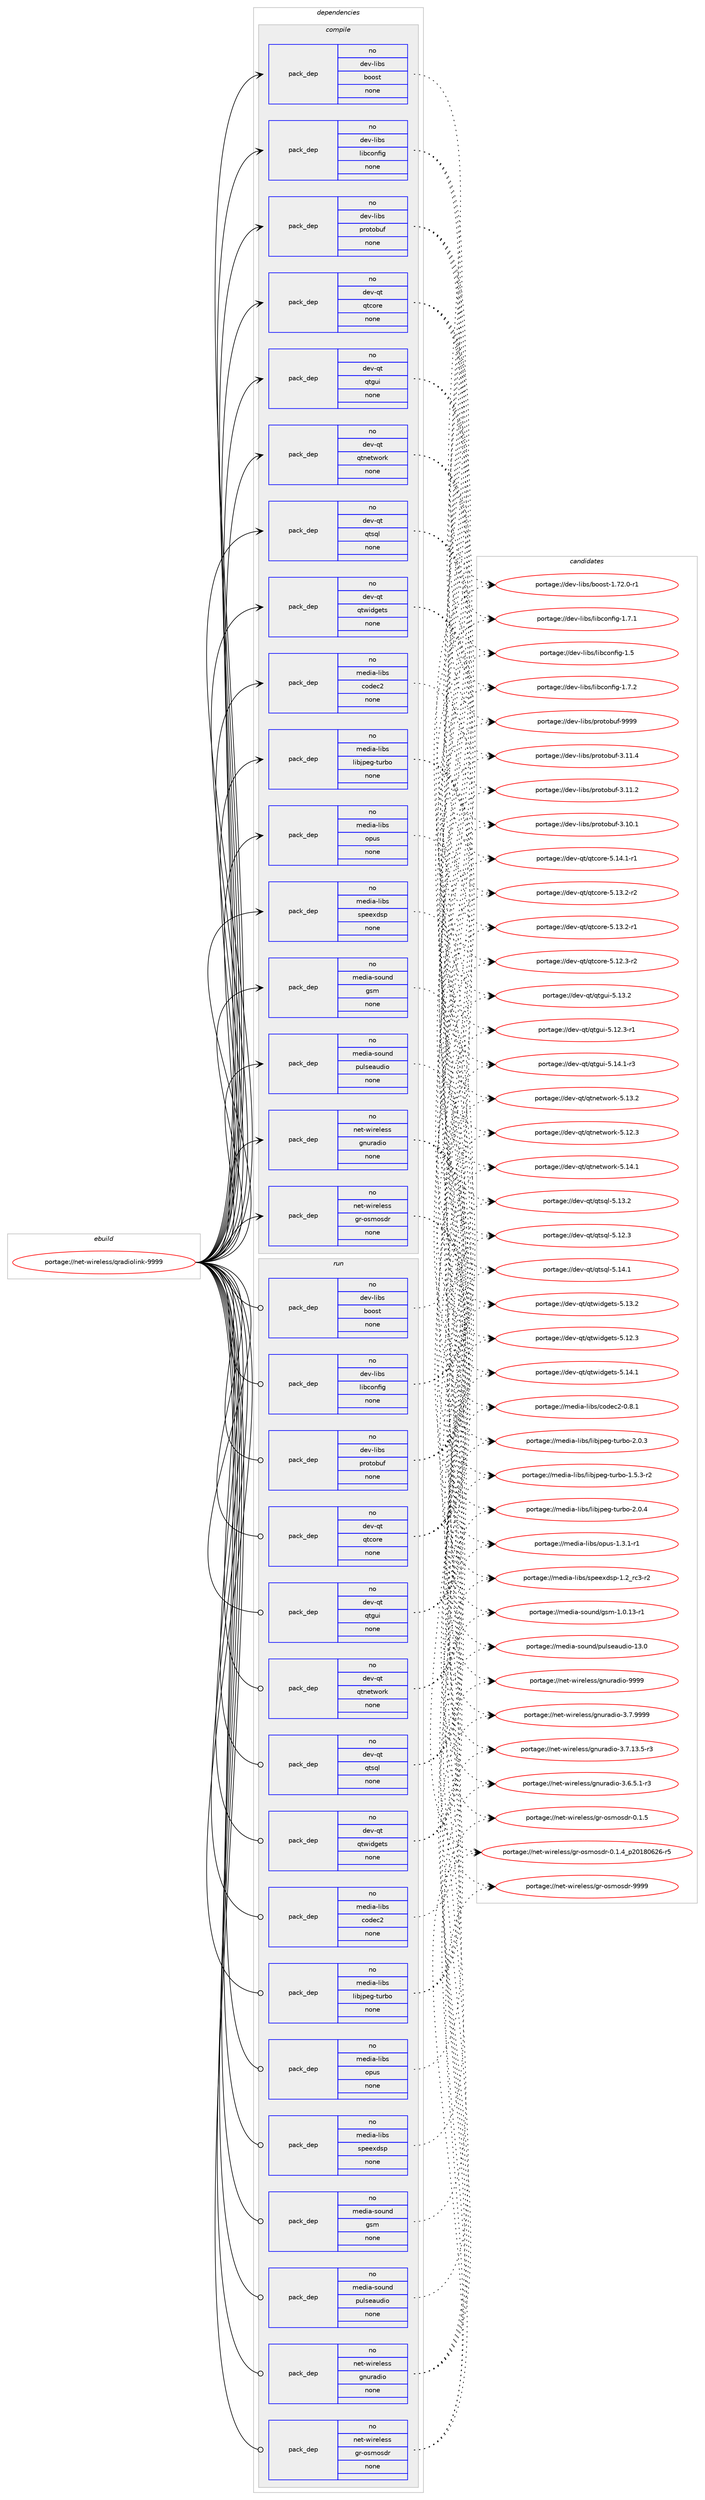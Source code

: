 digraph prolog {

# *************
# Graph options
# *************

newrank=true;
concentrate=true;
compound=true;
graph [rankdir=LR,fontname=Helvetica,fontsize=10,ranksep=1.5];#, ranksep=2.5, nodesep=0.2];
edge  [arrowhead=vee];
node  [fontname=Helvetica,fontsize=10];

# **********
# The ebuild
# **********

subgraph cluster_leftcol {
color=gray;
rank=same;
label=<<i>ebuild</i>>;
id [label="portage://net-wireless/qradiolink-9999", color=red, width=4, href="../net-wireless/qradiolink-9999.svg"];
}

# ****************
# The dependencies
# ****************

subgraph cluster_midcol {
color=gray;
label=<<i>dependencies</i>>;
subgraph cluster_compile {
fillcolor="#eeeeee";
style=filled;
label=<<i>compile</i>>;
subgraph pack37052 {
dependency46318 [label=<<TABLE BORDER="0" CELLBORDER="1" CELLSPACING="0" CELLPADDING="4" WIDTH="220"><TR><TD ROWSPAN="6" CELLPADDING="30">pack_dep</TD></TR><TR><TD WIDTH="110">no</TD></TR><TR><TD>dev-libs</TD></TR><TR><TD>boost</TD></TR><TR><TD>none</TD></TR><TR><TD></TD></TR></TABLE>>, shape=none, color=blue];
}
id:e -> dependency46318:w [weight=20,style="solid",arrowhead="vee"];
subgraph pack37053 {
dependency46319 [label=<<TABLE BORDER="0" CELLBORDER="1" CELLSPACING="0" CELLPADDING="4" WIDTH="220"><TR><TD ROWSPAN="6" CELLPADDING="30">pack_dep</TD></TR><TR><TD WIDTH="110">no</TD></TR><TR><TD>dev-libs</TD></TR><TR><TD>libconfig</TD></TR><TR><TD>none</TD></TR><TR><TD></TD></TR></TABLE>>, shape=none, color=blue];
}
id:e -> dependency46319:w [weight=20,style="solid",arrowhead="vee"];
subgraph pack37054 {
dependency46320 [label=<<TABLE BORDER="0" CELLBORDER="1" CELLSPACING="0" CELLPADDING="4" WIDTH="220"><TR><TD ROWSPAN="6" CELLPADDING="30">pack_dep</TD></TR><TR><TD WIDTH="110">no</TD></TR><TR><TD>dev-libs</TD></TR><TR><TD>protobuf</TD></TR><TR><TD>none</TD></TR><TR><TD></TD></TR></TABLE>>, shape=none, color=blue];
}
id:e -> dependency46320:w [weight=20,style="solid",arrowhead="vee"];
subgraph pack37055 {
dependency46321 [label=<<TABLE BORDER="0" CELLBORDER="1" CELLSPACING="0" CELLPADDING="4" WIDTH="220"><TR><TD ROWSPAN="6" CELLPADDING="30">pack_dep</TD></TR><TR><TD WIDTH="110">no</TD></TR><TR><TD>dev-qt</TD></TR><TR><TD>qtcore</TD></TR><TR><TD>none</TD></TR><TR><TD></TD></TR></TABLE>>, shape=none, color=blue];
}
id:e -> dependency46321:w [weight=20,style="solid",arrowhead="vee"];
subgraph pack37056 {
dependency46322 [label=<<TABLE BORDER="0" CELLBORDER="1" CELLSPACING="0" CELLPADDING="4" WIDTH="220"><TR><TD ROWSPAN="6" CELLPADDING="30">pack_dep</TD></TR><TR><TD WIDTH="110">no</TD></TR><TR><TD>dev-qt</TD></TR><TR><TD>qtgui</TD></TR><TR><TD>none</TD></TR><TR><TD></TD></TR></TABLE>>, shape=none, color=blue];
}
id:e -> dependency46322:w [weight=20,style="solid",arrowhead="vee"];
subgraph pack37057 {
dependency46323 [label=<<TABLE BORDER="0" CELLBORDER="1" CELLSPACING="0" CELLPADDING="4" WIDTH="220"><TR><TD ROWSPAN="6" CELLPADDING="30">pack_dep</TD></TR><TR><TD WIDTH="110">no</TD></TR><TR><TD>dev-qt</TD></TR><TR><TD>qtnetwork</TD></TR><TR><TD>none</TD></TR><TR><TD></TD></TR></TABLE>>, shape=none, color=blue];
}
id:e -> dependency46323:w [weight=20,style="solid",arrowhead="vee"];
subgraph pack37058 {
dependency46324 [label=<<TABLE BORDER="0" CELLBORDER="1" CELLSPACING="0" CELLPADDING="4" WIDTH="220"><TR><TD ROWSPAN="6" CELLPADDING="30">pack_dep</TD></TR><TR><TD WIDTH="110">no</TD></TR><TR><TD>dev-qt</TD></TR><TR><TD>qtsql</TD></TR><TR><TD>none</TD></TR><TR><TD></TD></TR></TABLE>>, shape=none, color=blue];
}
id:e -> dependency46324:w [weight=20,style="solid",arrowhead="vee"];
subgraph pack37059 {
dependency46325 [label=<<TABLE BORDER="0" CELLBORDER="1" CELLSPACING="0" CELLPADDING="4" WIDTH="220"><TR><TD ROWSPAN="6" CELLPADDING="30">pack_dep</TD></TR><TR><TD WIDTH="110">no</TD></TR><TR><TD>dev-qt</TD></TR><TR><TD>qtwidgets</TD></TR><TR><TD>none</TD></TR><TR><TD></TD></TR></TABLE>>, shape=none, color=blue];
}
id:e -> dependency46325:w [weight=20,style="solid",arrowhead="vee"];
subgraph pack37060 {
dependency46326 [label=<<TABLE BORDER="0" CELLBORDER="1" CELLSPACING="0" CELLPADDING="4" WIDTH="220"><TR><TD ROWSPAN="6" CELLPADDING="30">pack_dep</TD></TR><TR><TD WIDTH="110">no</TD></TR><TR><TD>media-libs</TD></TR><TR><TD>codec2</TD></TR><TR><TD>none</TD></TR><TR><TD></TD></TR></TABLE>>, shape=none, color=blue];
}
id:e -> dependency46326:w [weight=20,style="solid",arrowhead="vee"];
subgraph pack37061 {
dependency46327 [label=<<TABLE BORDER="0" CELLBORDER="1" CELLSPACING="0" CELLPADDING="4" WIDTH="220"><TR><TD ROWSPAN="6" CELLPADDING="30">pack_dep</TD></TR><TR><TD WIDTH="110">no</TD></TR><TR><TD>media-libs</TD></TR><TR><TD>libjpeg-turbo</TD></TR><TR><TD>none</TD></TR><TR><TD></TD></TR></TABLE>>, shape=none, color=blue];
}
id:e -> dependency46327:w [weight=20,style="solid",arrowhead="vee"];
subgraph pack37062 {
dependency46328 [label=<<TABLE BORDER="0" CELLBORDER="1" CELLSPACING="0" CELLPADDING="4" WIDTH="220"><TR><TD ROWSPAN="6" CELLPADDING="30">pack_dep</TD></TR><TR><TD WIDTH="110">no</TD></TR><TR><TD>media-libs</TD></TR><TR><TD>opus</TD></TR><TR><TD>none</TD></TR><TR><TD></TD></TR></TABLE>>, shape=none, color=blue];
}
id:e -> dependency46328:w [weight=20,style="solid",arrowhead="vee"];
subgraph pack37063 {
dependency46329 [label=<<TABLE BORDER="0" CELLBORDER="1" CELLSPACING="0" CELLPADDING="4" WIDTH="220"><TR><TD ROWSPAN="6" CELLPADDING="30">pack_dep</TD></TR><TR><TD WIDTH="110">no</TD></TR><TR><TD>media-libs</TD></TR><TR><TD>speexdsp</TD></TR><TR><TD>none</TD></TR><TR><TD></TD></TR></TABLE>>, shape=none, color=blue];
}
id:e -> dependency46329:w [weight=20,style="solid",arrowhead="vee"];
subgraph pack37064 {
dependency46330 [label=<<TABLE BORDER="0" CELLBORDER="1" CELLSPACING="0" CELLPADDING="4" WIDTH="220"><TR><TD ROWSPAN="6" CELLPADDING="30">pack_dep</TD></TR><TR><TD WIDTH="110">no</TD></TR><TR><TD>media-sound</TD></TR><TR><TD>gsm</TD></TR><TR><TD>none</TD></TR><TR><TD></TD></TR></TABLE>>, shape=none, color=blue];
}
id:e -> dependency46330:w [weight=20,style="solid",arrowhead="vee"];
subgraph pack37065 {
dependency46331 [label=<<TABLE BORDER="0" CELLBORDER="1" CELLSPACING="0" CELLPADDING="4" WIDTH="220"><TR><TD ROWSPAN="6" CELLPADDING="30">pack_dep</TD></TR><TR><TD WIDTH="110">no</TD></TR><TR><TD>media-sound</TD></TR><TR><TD>pulseaudio</TD></TR><TR><TD>none</TD></TR><TR><TD></TD></TR></TABLE>>, shape=none, color=blue];
}
id:e -> dependency46331:w [weight=20,style="solid",arrowhead="vee"];
subgraph pack37066 {
dependency46332 [label=<<TABLE BORDER="0" CELLBORDER="1" CELLSPACING="0" CELLPADDING="4" WIDTH="220"><TR><TD ROWSPAN="6" CELLPADDING="30">pack_dep</TD></TR><TR><TD WIDTH="110">no</TD></TR><TR><TD>net-wireless</TD></TR><TR><TD>gnuradio</TD></TR><TR><TD>none</TD></TR><TR><TD></TD></TR></TABLE>>, shape=none, color=blue];
}
id:e -> dependency46332:w [weight=20,style="solid",arrowhead="vee"];
subgraph pack37067 {
dependency46333 [label=<<TABLE BORDER="0" CELLBORDER="1" CELLSPACING="0" CELLPADDING="4" WIDTH="220"><TR><TD ROWSPAN="6" CELLPADDING="30">pack_dep</TD></TR><TR><TD WIDTH="110">no</TD></TR><TR><TD>net-wireless</TD></TR><TR><TD>gr-osmosdr</TD></TR><TR><TD>none</TD></TR><TR><TD></TD></TR></TABLE>>, shape=none, color=blue];
}
id:e -> dependency46333:w [weight=20,style="solid",arrowhead="vee"];
}
subgraph cluster_compileandrun {
fillcolor="#eeeeee";
style=filled;
label=<<i>compile and run</i>>;
}
subgraph cluster_run {
fillcolor="#eeeeee";
style=filled;
label=<<i>run</i>>;
subgraph pack37068 {
dependency46334 [label=<<TABLE BORDER="0" CELLBORDER="1" CELLSPACING="0" CELLPADDING="4" WIDTH="220"><TR><TD ROWSPAN="6" CELLPADDING="30">pack_dep</TD></TR><TR><TD WIDTH="110">no</TD></TR><TR><TD>dev-libs</TD></TR><TR><TD>boost</TD></TR><TR><TD>none</TD></TR><TR><TD></TD></TR></TABLE>>, shape=none, color=blue];
}
id:e -> dependency46334:w [weight=20,style="solid",arrowhead="odot"];
subgraph pack37069 {
dependency46335 [label=<<TABLE BORDER="0" CELLBORDER="1" CELLSPACING="0" CELLPADDING="4" WIDTH="220"><TR><TD ROWSPAN="6" CELLPADDING="30">pack_dep</TD></TR><TR><TD WIDTH="110">no</TD></TR><TR><TD>dev-libs</TD></TR><TR><TD>libconfig</TD></TR><TR><TD>none</TD></TR><TR><TD></TD></TR></TABLE>>, shape=none, color=blue];
}
id:e -> dependency46335:w [weight=20,style="solid",arrowhead="odot"];
subgraph pack37070 {
dependency46336 [label=<<TABLE BORDER="0" CELLBORDER="1" CELLSPACING="0" CELLPADDING="4" WIDTH="220"><TR><TD ROWSPAN="6" CELLPADDING="30">pack_dep</TD></TR><TR><TD WIDTH="110">no</TD></TR><TR><TD>dev-libs</TD></TR><TR><TD>protobuf</TD></TR><TR><TD>none</TD></TR><TR><TD></TD></TR></TABLE>>, shape=none, color=blue];
}
id:e -> dependency46336:w [weight=20,style="solid",arrowhead="odot"];
subgraph pack37071 {
dependency46337 [label=<<TABLE BORDER="0" CELLBORDER="1" CELLSPACING="0" CELLPADDING="4" WIDTH="220"><TR><TD ROWSPAN="6" CELLPADDING="30">pack_dep</TD></TR><TR><TD WIDTH="110">no</TD></TR><TR><TD>dev-qt</TD></TR><TR><TD>qtcore</TD></TR><TR><TD>none</TD></TR><TR><TD></TD></TR></TABLE>>, shape=none, color=blue];
}
id:e -> dependency46337:w [weight=20,style="solid",arrowhead="odot"];
subgraph pack37072 {
dependency46338 [label=<<TABLE BORDER="0" CELLBORDER="1" CELLSPACING="0" CELLPADDING="4" WIDTH="220"><TR><TD ROWSPAN="6" CELLPADDING="30">pack_dep</TD></TR><TR><TD WIDTH="110">no</TD></TR><TR><TD>dev-qt</TD></TR><TR><TD>qtgui</TD></TR><TR><TD>none</TD></TR><TR><TD></TD></TR></TABLE>>, shape=none, color=blue];
}
id:e -> dependency46338:w [weight=20,style="solid",arrowhead="odot"];
subgraph pack37073 {
dependency46339 [label=<<TABLE BORDER="0" CELLBORDER="1" CELLSPACING="0" CELLPADDING="4" WIDTH="220"><TR><TD ROWSPAN="6" CELLPADDING="30">pack_dep</TD></TR><TR><TD WIDTH="110">no</TD></TR><TR><TD>dev-qt</TD></TR><TR><TD>qtnetwork</TD></TR><TR><TD>none</TD></TR><TR><TD></TD></TR></TABLE>>, shape=none, color=blue];
}
id:e -> dependency46339:w [weight=20,style="solid",arrowhead="odot"];
subgraph pack37074 {
dependency46340 [label=<<TABLE BORDER="0" CELLBORDER="1" CELLSPACING="0" CELLPADDING="4" WIDTH="220"><TR><TD ROWSPAN="6" CELLPADDING="30">pack_dep</TD></TR><TR><TD WIDTH="110">no</TD></TR><TR><TD>dev-qt</TD></TR><TR><TD>qtsql</TD></TR><TR><TD>none</TD></TR><TR><TD></TD></TR></TABLE>>, shape=none, color=blue];
}
id:e -> dependency46340:w [weight=20,style="solid",arrowhead="odot"];
subgraph pack37075 {
dependency46341 [label=<<TABLE BORDER="0" CELLBORDER="1" CELLSPACING="0" CELLPADDING="4" WIDTH="220"><TR><TD ROWSPAN="6" CELLPADDING="30">pack_dep</TD></TR><TR><TD WIDTH="110">no</TD></TR><TR><TD>dev-qt</TD></TR><TR><TD>qtwidgets</TD></TR><TR><TD>none</TD></TR><TR><TD></TD></TR></TABLE>>, shape=none, color=blue];
}
id:e -> dependency46341:w [weight=20,style="solid",arrowhead="odot"];
subgraph pack37076 {
dependency46342 [label=<<TABLE BORDER="0" CELLBORDER="1" CELLSPACING="0" CELLPADDING="4" WIDTH="220"><TR><TD ROWSPAN="6" CELLPADDING="30">pack_dep</TD></TR><TR><TD WIDTH="110">no</TD></TR><TR><TD>media-libs</TD></TR><TR><TD>codec2</TD></TR><TR><TD>none</TD></TR><TR><TD></TD></TR></TABLE>>, shape=none, color=blue];
}
id:e -> dependency46342:w [weight=20,style="solid",arrowhead="odot"];
subgraph pack37077 {
dependency46343 [label=<<TABLE BORDER="0" CELLBORDER="1" CELLSPACING="0" CELLPADDING="4" WIDTH="220"><TR><TD ROWSPAN="6" CELLPADDING="30">pack_dep</TD></TR><TR><TD WIDTH="110">no</TD></TR><TR><TD>media-libs</TD></TR><TR><TD>libjpeg-turbo</TD></TR><TR><TD>none</TD></TR><TR><TD></TD></TR></TABLE>>, shape=none, color=blue];
}
id:e -> dependency46343:w [weight=20,style="solid",arrowhead="odot"];
subgraph pack37078 {
dependency46344 [label=<<TABLE BORDER="0" CELLBORDER="1" CELLSPACING="0" CELLPADDING="4" WIDTH="220"><TR><TD ROWSPAN="6" CELLPADDING="30">pack_dep</TD></TR><TR><TD WIDTH="110">no</TD></TR><TR><TD>media-libs</TD></TR><TR><TD>opus</TD></TR><TR><TD>none</TD></TR><TR><TD></TD></TR></TABLE>>, shape=none, color=blue];
}
id:e -> dependency46344:w [weight=20,style="solid",arrowhead="odot"];
subgraph pack37079 {
dependency46345 [label=<<TABLE BORDER="0" CELLBORDER="1" CELLSPACING="0" CELLPADDING="4" WIDTH="220"><TR><TD ROWSPAN="6" CELLPADDING="30">pack_dep</TD></TR><TR><TD WIDTH="110">no</TD></TR><TR><TD>media-libs</TD></TR><TR><TD>speexdsp</TD></TR><TR><TD>none</TD></TR><TR><TD></TD></TR></TABLE>>, shape=none, color=blue];
}
id:e -> dependency46345:w [weight=20,style="solid",arrowhead="odot"];
subgraph pack37080 {
dependency46346 [label=<<TABLE BORDER="0" CELLBORDER="1" CELLSPACING="0" CELLPADDING="4" WIDTH="220"><TR><TD ROWSPAN="6" CELLPADDING="30">pack_dep</TD></TR><TR><TD WIDTH="110">no</TD></TR><TR><TD>media-sound</TD></TR><TR><TD>gsm</TD></TR><TR><TD>none</TD></TR><TR><TD></TD></TR></TABLE>>, shape=none, color=blue];
}
id:e -> dependency46346:w [weight=20,style="solid",arrowhead="odot"];
subgraph pack37081 {
dependency46347 [label=<<TABLE BORDER="0" CELLBORDER="1" CELLSPACING="0" CELLPADDING="4" WIDTH="220"><TR><TD ROWSPAN="6" CELLPADDING="30">pack_dep</TD></TR><TR><TD WIDTH="110">no</TD></TR><TR><TD>media-sound</TD></TR><TR><TD>pulseaudio</TD></TR><TR><TD>none</TD></TR><TR><TD></TD></TR></TABLE>>, shape=none, color=blue];
}
id:e -> dependency46347:w [weight=20,style="solid",arrowhead="odot"];
subgraph pack37082 {
dependency46348 [label=<<TABLE BORDER="0" CELLBORDER="1" CELLSPACING="0" CELLPADDING="4" WIDTH="220"><TR><TD ROWSPAN="6" CELLPADDING="30">pack_dep</TD></TR><TR><TD WIDTH="110">no</TD></TR><TR><TD>net-wireless</TD></TR><TR><TD>gnuradio</TD></TR><TR><TD>none</TD></TR><TR><TD></TD></TR></TABLE>>, shape=none, color=blue];
}
id:e -> dependency46348:w [weight=20,style="solid",arrowhead="odot"];
subgraph pack37083 {
dependency46349 [label=<<TABLE BORDER="0" CELLBORDER="1" CELLSPACING="0" CELLPADDING="4" WIDTH="220"><TR><TD ROWSPAN="6" CELLPADDING="30">pack_dep</TD></TR><TR><TD WIDTH="110">no</TD></TR><TR><TD>net-wireless</TD></TR><TR><TD>gr-osmosdr</TD></TR><TR><TD>none</TD></TR><TR><TD></TD></TR></TABLE>>, shape=none, color=blue];
}
id:e -> dependency46349:w [weight=20,style="solid",arrowhead="odot"];
}
}

# **************
# The candidates
# **************

subgraph cluster_choices {
rank=same;
color=gray;
label=<<i>candidates</i>>;

subgraph choice37052 {
color=black;
nodesep=1;
choice10010111845108105981154798111111115116454946555046484511449 [label="portage://dev-libs/boost-1.72.0-r1", color=red, width=4,href="../dev-libs/boost-1.72.0-r1.svg"];
dependency46318:e -> choice10010111845108105981154798111111115116454946555046484511449:w [style=dotted,weight="100"];
}
subgraph choice37053 {
color=black;
nodesep=1;
choice1001011184510810598115471081059899111110102105103454946554650 [label="portage://dev-libs/libconfig-1.7.2", color=red, width=4,href="../dev-libs/libconfig-1.7.2.svg"];
choice1001011184510810598115471081059899111110102105103454946554649 [label="portage://dev-libs/libconfig-1.7.1", color=red, width=4,href="../dev-libs/libconfig-1.7.1.svg"];
choice100101118451081059811547108105989911111010210510345494653 [label="portage://dev-libs/libconfig-1.5", color=red, width=4,href="../dev-libs/libconfig-1.5.svg"];
dependency46319:e -> choice1001011184510810598115471081059899111110102105103454946554650:w [style=dotted,weight="100"];
dependency46319:e -> choice1001011184510810598115471081059899111110102105103454946554649:w [style=dotted,weight="100"];
dependency46319:e -> choice100101118451081059811547108105989911111010210510345494653:w [style=dotted,weight="100"];
}
subgraph choice37054 {
color=black;
nodesep=1;
choice100101118451081059811547112114111116111981171024557575757 [label="portage://dev-libs/protobuf-9999", color=red, width=4,href="../dev-libs/protobuf-9999.svg"];
choice1001011184510810598115471121141111161119811710245514649494652 [label="portage://dev-libs/protobuf-3.11.4", color=red, width=4,href="../dev-libs/protobuf-3.11.4.svg"];
choice1001011184510810598115471121141111161119811710245514649494650 [label="portage://dev-libs/protobuf-3.11.2", color=red, width=4,href="../dev-libs/protobuf-3.11.2.svg"];
choice1001011184510810598115471121141111161119811710245514649484649 [label="portage://dev-libs/protobuf-3.10.1", color=red, width=4,href="../dev-libs/protobuf-3.10.1.svg"];
dependency46320:e -> choice100101118451081059811547112114111116111981171024557575757:w [style=dotted,weight="100"];
dependency46320:e -> choice1001011184510810598115471121141111161119811710245514649494652:w [style=dotted,weight="100"];
dependency46320:e -> choice1001011184510810598115471121141111161119811710245514649494650:w [style=dotted,weight="100"];
dependency46320:e -> choice1001011184510810598115471121141111161119811710245514649484649:w [style=dotted,weight="100"];
}
subgraph choice37055 {
color=black;
nodesep=1;
choice100101118451131164711311699111114101455346495246494511449 [label="portage://dev-qt/qtcore-5.14.1-r1", color=red, width=4,href="../dev-qt/qtcore-5.14.1-r1.svg"];
choice100101118451131164711311699111114101455346495146504511450 [label="portage://dev-qt/qtcore-5.13.2-r2", color=red, width=4,href="../dev-qt/qtcore-5.13.2-r2.svg"];
choice100101118451131164711311699111114101455346495146504511449 [label="portage://dev-qt/qtcore-5.13.2-r1", color=red, width=4,href="../dev-qt/qtcore-5.13.2-r1.svg"];
choice100101118451131164711311699111114101455346495046514511450 [label="portage://dev-qt/qtcore-5.12.3-r2", color=red, width=4,href="../dev-qt/qtcore-5.12.3-r2.svg"];
dependency46321:e -> choice100101118451131164711311699111114101455346495246494511449:w [style=dotted,weight="100"];
dependency46321:e -> choice100101118451131164711311699111114101455346495146504511450:w [style=dotted,weight="100"];
dependency46321:e -> choice100101118451131164711311699111114101455346495146504511449:w [style=dotted,weight="100"];
dependency46321:e -> choice100101118451131164711311699111114101455346495046514511450:w [style=dotted,weight="100"];
}
subgraph choice37056 {
color=black;
nodesep=1;
choice1001011184511311647113116103117105455346495246494511451 [label="portage://dev-qt/qtgui-5.14.1-r3", color=red, width=4,href="../dev-qt/qtgui-5.14.1-r3.svg"];
choice100101118451131164711311610311710545534649514650 [label="portage://dev-qt/qtgui-5.13.2", color=red, width=4,href="../dev-qt/qtgui-5.13.2.svg"];
choice1001011184511311647113116103117105455346495046514511449 [label="portage://dev-qt/qtgui-5.12.3-r1", color=red, width=4,href="../dev-qt/qtgui-5.12.3-r1.svg"];
dependency46322:e -> choice1001011184511311647113116103117105455346495246494511451:w [style=dotted,weight="100"];
dependency46322:e -> choice100101118451131164711311610311710545534649514650:w [style=dotted,weight="100"];
dependency46322:e -> choice1001011184511311647113116103117105455346495046514511449:w [style=dotted,weight="100"];
}
subgraph choice37057 {
color=black;
nodesep=1;
choice100101118451131164711311611010111611911111410745534649524649 [label="portage://dev-qt/qtnetwork-5.14.1", color=red, width=4,href="../dev-qt/qtnetwork-5.14.1.svg"];
choice100101118451131164711311611010111611911111410745534649514650 [label="portage://dev-qt/qtnetwork-5.13.2", color=red, width=4,href="../dev-qt/qtnetwork-5.13.2.svg"];
choice100101118451131164711311611010111611911111410745534649504651 [label="portage://dev-qt/qtnetwork-5.12.3", color=red, width=4,href="../dev-qt/qtnetwork-5.12.3.svg"];
dependency46323:e -> choice100101118451131164711311611010111611911111410745534649524649:w [style=dotted,weight="100"];
dependency46323:e -> choice100101118451131164711311611010111611911111410745534649514650:w [style=dotted,weight="100"];
dependency46323:e -> choice100101118451131164711311611010111611911111410745534649504651:w [style=dotted,weight="100"];
}
subgraph choice37058 {
color=black;
nodesep=1;
choice100101118451131164711311611511310845534649524649 [label="portage://dev-qt/qtsql-5.14.1", color=red, width=4,href="../dev-qt/qtsql-5.14.1.svg"];
choice100101118451131164711311611511310845534649514650 [label="portage://dev-qt/qtsql-5.13.2", color=red, width=4,href="../dev-qt/qtsql-5.13.2.svg"];
choice100101118451131164711311611511310845534649504651 [label="portage://dev-qt/qtsql-5.12.3", color=red, width=4,href="../dev-qt/qtsql-5.12.3.svg"];
dependency46324:e -> choice100101118451131164711311611511310845534649524649:w [style=dotted,weight="100"];
dependency46324:e -> choice100101118451131164711311611511310845534649514650:w [style=dotted,weight="100"];
dependency46324:e -> choice100101118451131164711311611511310845534649504651:w [style=dotted,weight="100"];
}
subgraph choice37059 {
color=black;
nodesep=1;
choice100101118451131164711311611910510010310111611545534649524649 [label="portage://dev-qt/qtwidgets-5.14.1", color=red, width=4,href="../dev-qt/qtwidgets-5.14.1.svg"];
choice100101118451131164711311611910510010310111611545534649514650 [label="portage://dev-qt/qtwidgets-5.13.2", color=red, width=4,href="../dev-qt/qtwidgets-5.13.2.svg"];
choice100101118451131164711311611910510010310111611545534649504651 [label="portage://dev-qt/qtwidgets-5.12.3", color=red, width=4,href="../dev-qt/qtwidgets-5.12.3.svg"];
dependency46325:e -> choice100101118451131164711311611910510010310111611545534649524649:w [style=dotted,weight="100"];
dependency46325:e -> choice100101118451131164711311611910510010310111611545534649514650:w [style=dotted,weight="100"];
dependency46325:e -> choice100101118451131164711311611910510010310111611545534649504651:w [style=dotted,weight="100"];
}
subgraph choice37060 {
color=black;
nodesep=1;
choice10910110010597451081059811547991111001019950454846564649 [label="portage://media-libs/codec2-0.8.1", color=red, width=4,href="../media-libs/codec2-0.8.1.svg"];
dependency46326:e -> choice10910110010597451081059811547991111001019950454846564649:w [style=dotted,weight="100"];
}
subgraph choice37061 {
color=black;
nodesep=1;
choice10910110010597451081059811547108105981061121011034511611711498111455046484652 [label="portage://media-libs/libjpeg-turbo-2.0.4", color=red, width=4,href="../media-libs/libjpeg-turbo-2.0.4.svg"];
choice10910110010597451081059811547108105981061121011034511611711498111455046484651 [label="portage://media-libs/libjpeg-turbo-2.0.3", color=red, width=4,href="../media-libs/libjpeg-turbo-2.0.3.svg"];
choice109101100105974510810598115471081059810611210110345116117114981114549465346514511450 [label="portage://media-libs/libjpeg-turbo-1.5.3-r2", color=red, width=4,href="../media-libs/libjpeg-turbo-1.5.3-r2.svg"];
dependency46327:e -> choice10910110010597451081059811547108105981061121011034511611711498111455046484652:w [style=dotted,weight="100"];
dependency46327:e -> choice10910110010597451081059811547108105981061121011034511611711498111455046484651:w [style=dotted,weight="100"];
dependency46327:e -> choice109101100105974510810598115471081059810611210110345116117114981114549465346514511450:w [style=dotted,weight="100"];
}
subgraph choice37062 {
color=black;
nodesep=1;
choice109101100105974510810598115471111121171154549465146494511449 [label="portage://media-libs/opus-1.3.1-r1", color=red, width=4,href="../media-libs/opus-1.3.1-r1.svg"];
dependency46328:e -> choice109101100105974510810598115471111121171154549465146494511449:w [style=dotted,weight="100"];
}
subgraph choice37063 {
color=black;
nodesep=1;
choice10910110010597451081059811547115112101101120100115112454946509511499514511450 [label="portage://media-libs/speexdsp-1.2_rc3-r2", color=red, width=4,href="../media-libs/speexdsp-1.2_rc3-r2.svg"];
dependency46329:e -> choice10910110010597451081059811547115112101101120100115112454946509511499514511450:w [style=dotted,weight="100"];
}
subgraph choice37064 {
color=black;
nodesep=1;
choice109101100105974511511111711010047103115109454946484649514511449 [label="portage://media-sound/gsm-1.0.13-r1", color=red, width=4,href="../media-sound/gsm-1.0.13-r1.svg"];
dependency46330:e -> choice109101100105974511511111711010047103115109454946484649514511449:w [style=dotted,weight="100"];
}
subgraph choice37065 {
color=black;
nodesep=1;
choice109101100105974511511111711010047112117108115101971171001051114549514648 [label="portage://media-sound/pulseaudio-13.0", color=red, width=4,href="../media-sound/pulseaudio-13.0.svg"];
dependency46331:e -> choice109101100105974511511111711010047112117108115101971171001051114549514648:w [style=dotted,weight="100"];
}
subgraph choice37066 {
color=black;
nodesep=1;
choice1101011164511910511410110810111511547103110117114971001051114557575757 [label="portage://net-wireless/gnuradio-9999", color=red, width=4,href="../net-wireless/gnuradio-9999.svg"];
choice110101116451191051141011081011151154710311011711497100105111455146554657575757 [label="portage://net-wireless/gnuradio-3.7.9999", color=red, width=4,href="../net-wireless/gnuradio-3.7.9999.svg"];
choice1101011164511910511410110810111511547103110117114971001051114551465546495146534511451 [label="portage://net-wireless/gnuradio-3.7.13.5-r3", color=red, width=4,href="../net-wireless/gnuradio-3.7.13.5-r3.svg"];
choice11010111645119105114101108101115115471031101171149710010511145514654465346494511451 [label="portage://net-wireless/gnuradio-3.6.5.1-r3", color=red, width=4,href="../net-wireless/gnuradio-3.6.5.1-r3.svg"];
dependency46332:e -> choice1101011164511910511410110810111511547103110117114971001051114557575757:w [style=dotted,weight="100"];
dependency46332:e -> choice110101116451191051141011081011151154710311011711497100105111455146554657575757:w [style=dotted,weight="100"];
dependency46332:e -> choice1101011164511910511410110810111511547103110117114971001051114551465546495146534511451:w [style=dotted,weight="100"];
dependency46332:e -> choice11010111645119105114101108101115115471031101171149710010511145514654465346494511451:w [style=dotted,weight="100"];
}
subgraph choice37067 {
color=black;
nodesep=1;
choice1101011164511910511410110810111511547103114451111151091111151001144557575757 [label="portage://net-wireless/gr-osmosdr-9999", color=red, width=4,href="../net-wireless/gr-osmosdr-9999.svg"];
choice110101116451191051141011081011151154710311445111115109111115100114454846494653 [label="portage://net-wireless/gr-osmosdr-0.1.5", color=red, width=4,href="../net-wireless/gr-osmosdr-0.1.5.svg"];
choice1101011164511910511410110810111511547103114451111151091111151001144548464946529511250484956485450544511453 [label="portage://net-wireless/gr-osmosdr-0.1.4_p20180626-r5", color=red, width=4,href="../net-wireless/gr-osmosdr-0.1.4_p20180626-r5.svg"];
dependency46333:e -> choice1101011164511910511410110810111511547103114451111151091111151001144557575757:w [style=dotted,weight="100"];
dependency46333:e -> choice110101116451191051141011081011151154710311445111115109111115100114454846494653:w [style=dotted,weight="100"];
dependency46333:e -> choice1101011164511910511410110810111511547103114451111151091111151001144548464946529511250484956485450544511453:w [style=dotted,weight="100"];
}
subgraph choice37068 {
color=black;
nodesep=1;
choice10010111845108105981154798111111115116454946555046484511449 [label="portage://dev-libs/boost-1.72.0-r1", color=red, width=4,href="../dev-libs/boost-1.72.0-r1.svg"];
dependency46334:e -> choice10010111845108105981154798111111115116454946555046484511449:w [style=dotted,weight="100"];
}
subgraph choice37069 {
color=black;
nodesep=1;
choice1001011184510810598115471081059899111110102105103454946554650 [label="portage://dev-libs/libconfig-1.7.2", color=red, width=4,href="../dev-libs/libconfig-1.7.2.svg"];
choice1001011184510810598115471081059899111110102105103454946554649 [label="portage://dev-libs/libconfig-1.7.1", color=red, width=4,href="../dev-libs/libconfig-1.7.1.svg"];
choice100101118451081059811547108105989911111010210510345494653 [label="portage://dev-libs/libconfig-1.5", color=red, width=4,href="../dev-libs/libconfig-1.5.svg"];
dependency46335:e -> choice1001011184510810598115471081059899111110102105103454946554650:w [style=dotted,weight="100"];
dependency46335:e -> choice1001011184510810598115471081059899111110102105103454946554649:w [style=dotted,weight="100"];
dependency46335:e -> choice100101118451081059811547108105989911111010210510345494653:w [style=dotted,weight="100"];
}
subgraph choice37070 {
color=black;
nodesep=1;
choice100101118451081059811547112114111116111981171024557575757 [label="portage://dev-libs/protobuf-9999", color=red, width=4,href="../dev-libs/protobuf-9999.svg"];
choice1001011184510810598115471121141111161119811710245514649494652 [label="portage://dev-libs/protobuf-3.11.4", color=red, width=4,href="../dev-libs/protobuf-3.11.4.svg"];
choice1001011184510810598115471121141111161119811710245514649494650 [label="portage://dev-libs/protobuf-3.11.2", color=red, width=4,href="../dev-libs/protobuf-3.11.2.svg"];
choice1001011184510810598115471121141111161119811710245514649484649 [label="portage://dev-libs/protobuf-3.10.1", color=red, width=4,href="../dev-libs/protobuf-3.10.1.svg"];
dependency46336:e -> choice100101118451081059811547112114111116111981171024557575757:w [style=dotted,weight="100"];
dependency46336:e -> choice1001011184510810598115471121141111161119811710245514649494652:w [style=dotted,weight="100"];
dependency46336:e -> choice1001011184510810598115471121141111161119811710245514649494650:w [style=dotted,weight="100"];
dependency46336:e -> choice1001011184510810598115471121141111161119811710245514649484649:w [style=dotted,weight="100"];
}
subgraph choice37071 {
color=black;
nodesep=1;
choice100101118451131164711311699111114101455346495246494511449 [label="portage://dev-qt/qtcore-5.14.1-r1", color=red, width=4,href="../dev-qt/qtcore-5.14.1-r1.svg"];
choice100101118451131164711311699111114101455346495146504511450 [label="portage://dev-qt/qtcore-5.13.2-r2", color=red, width=4,href="../dev-qt/qtcore-5.13.2-r2.svg"];
choice100101118451131164711311699111114101455346495146504511449 [label="portage://dev-qt/qtcore-5.13.2-r1", color=red, width=4,href="../dev-qt/qtcore-5.13.2-r1.svg"];
choice100101118451131164711311699111114101455346495046514511450 [label="portage://dev-qt/qtcore-5.12.3-r2", color=red, width=4,href="../dev-qt/qtcore-5.12.3-r2.svg"];
dependency46337:e -> choice100101118451131164711311699111114101455346495246494511449:w [style=dotted,weight="100"];
dependency46337:e -> choice100101118451131164711311699111114101455346495146504511450:w [style=dotted,weight="100"];
dependency46337:e -> choice100101118451131164711311699111114101455346495146504511449:w [style=dotted,weight="100"];
dependency46337:e -> choice100101118451131164711311699111114101455346495046514511450:w [style=dotted,weight="100"];
}
subgraph choice37072 {
color=black;
nodesep=1;
choice1001011184511311647113116103117105455346495246494511451 [label="portage://dev-qt/qtgui-5.14.1-r3", color=red, width=4,href="../dev-qt/qtgui-5.14.1-r3.svg"];
choice100101118451131164711311610311710545534649514650 [label="portage://dev-qt/qtgui-5.13.2", color=red, width=4,href="../dev-qt/qtgui-5.13.2.svg"];
choice1001011184511311647113116103117105455346495046514511449 [label="portage://dev-qt/qtgui-5.12.3-r1", color=red, width=4,href="../dev-qt/qtgui-5.12.3-r1.svg"];
dependency46338:e -> choice1001011184511311647113116103117105455346495246494511451:w [style=dotted,weight="100"];
dependency46338:e -> choice100101118451131164711311610311710545534649514650:w [style=dotted,weight="100"];
dependency46338:e -> choice1001011184511311647113116103117105455346495046514511449:w [style=dotted,weight="100"];
}
subgraph choice37073 {
color=black;
nodesep=1;
choice100101118451131164711311611010111611911111410745534649524649 [label="portage://dev-qt/qtnetwork-5.14.1", color=red, width=4,href="../dev-qt/qtnetwork-5.14.1.svg"];
choice100101118451131164711311611010111611911111410745534649514650 [label="portage://dev-qt/qtnetwork-5.13.2", color=red, width=4,href="../dev-qt/qtnetwork-5.13.2.svg"];
choice100101118451131164711311611010111611911111410745534649504651 [label="portage://dev-qt/qtnetwork-5.12.3", color=red, width=4,href="../dev-qt/qtnetwork-5.12.3.svg"];
dependency46339:e -> choice100101118451131164711311611010111611911111410745534649524649:w [style=dotted,weight="100"];
dependency46339:e -> choice100101118451131164711311611010111611911111410745534649514650:w [style=dotted,weight="100"];
dependency46339:e -> choice100101118451131164711311611010111611911111410745534649504651:w [style=dotted,weight="100"];
}
subgraph choice37074 {
color=black;
nodesep=1;
choice100101118451131164711311611511310845534649524649 [label="portage://dev-qt/qtsql-5.14.1", color=red, width=4,href="../dev-qt/qtsql-5.14.1.svg"];
choice100101118451131164711311611511310845534649514650 [label="portage://dev-qt/qtsql-5.13.2", color=red, width=4,href="../dev-qt/qtsql-5.13.2.svg"];
choice100101118451131164711311611511310845534649504651 [label="portage://dev-qt/qtsql-5.12.3", color=red, width=4,href="../dev-qt/qtsql-5.12.3.svg"];
dependency46340:e -> choice100101118451131164711311611511310845534649524649:w [style=dotted,weight="100"];
dependency46340:e -> choice100101118451131164711311611511310845534649514650:w [style=dotted,weight="100"];
dependency46340:e -> choice100101118451131164711311611511310845534649504651:w [style=dotted,weight="100"];
}
subgraph choice37075 {
color=black;
nodesep=1;
choice100101118451131164711311611910510010310111611545534649524649 [label="portage://dev-qt/qtwidgets-5.14.1", color=red, width=4,href="../dev-qt/qtwidgets-5.14.1.svg"];
choice100101118451131164711311611910510010310111611545534649514650 [label="portage://dev-qt/qtwidgets-5.13.2", color=red, width=4,href="../dev-qt/qtwidgets-5.13.2.svg"];
choice100101118451131164711311611910510010310111611545534649504651 [label="portage://dev-qt/qtwidgets-5.12.3", color=red, width=4,href="../dev-qt/qtwidgets-5.12.3.svg"];
dependency46341:e -> choice100101118451131164711311611910510010310111611545534649524649:w [style=dotted,weight="100"];
dependency46341:e -> choice100101118451131164711311611910510010310111611545534649514650:w [style=dotted,weight="100"];
dependency46341:e -> choice100101118451131164711311611910510010310111611545534649504651:w [style=dotted,weight="100"];
}
subgraph choice37076 {
color=black;
nodesep=1;
choice10910110010597451081059811547991111001019950454846564649 [label="portage://media-libs/codec2-0.8.1", color=red, width=4,href="../media-libs/codec2-0.8.1.svg"];
dependency46342:e -> choice10910110010597451081059811547991111001019950454846564649:w [style=dotted,weight="100"];
}
subgraph choice37077 {
color=black;
nodesep=1;
choice10910110010597451081059811547108105981061121011034511611711498111455046484652 [label="portage://media-libs/libjpeg-turbo-2.0.4", color=red, width=4,href="../media-libs/libjpeg-turbo-2.0.4.svg"];
choice10910110010597451081059811547108105981061121011034511611711498111455046484651 [label="portage://media-libs/libjpeg-turbo-2.0.3", color=red, width=4,href="../media-libs/libjpeg-turbo-2.0.3.svg"];
choice109101100105974510810598115471081059810611210110345116117114981114549465346514511450 [label="portage://media-libs/libjpeg-turbo-1.5.3-r2", color=red, width=4,href="../media-libs/libjpeg-turbo-1.5.3-r2.svg"];
dependency46343:e -> choice10910110010597451081059811547108105981061121011034511611711498111455046484652:w [style=dotted,weight="100"];
dependency46343:e -> choice10910110010597451081059811547108105981061121011034511611711498111455046484651:w [style=dotted,weight="100"];
dependency46343:e -> choice109101100105974510810598115471081059810611210110345116117114981114549465346514511450:w [style=dotted,weight="100"];
}
subgraph choice37078 {
color=black;
nodesep=1;
choice109101100105974510810598115471111121171154549465146494511449 [label="portage://media-libs/opus-1.3.1-r1", color=red, width=4,href="../media-libs/opus-1.3.1-r1.svg"];
dependency46344:e -> choice109101100105974510810598115471111121171154549465146494511449:w [style=dotted,weight="100"];
}
subgraph choice37079 {
color=black;
nodesep=1;
choice10910110010597451081059811547115112101101120100115112454946509511499514511450 [label="portage://media-libs/speexdsp-1.2_rc3-r2", color=red, width=4,href="../media-libs/speexdsp-1.2_rc3-r2.svg"];
dependency46345:e -> choice10910110010597451081059811547115112101101120100115112454946509511499514511450:w [style=dotted,weight="100"];
}
subgraph choice37080 {
color=black;
nodesep=1;
choice109101100105974511511111711010047103115109454946484649514511449 [label="portage://media-sound/gsm-1.0.13-r1", color=red, width=4,href="../media-sound/gsm-1.0.13-r1.svg"];
dependency46346:e -> choice109101100105974511511111711010047103115109454946484649514511449:w [style=dotted,weight="100"];
}
subgraph choice37081 {
color=black;
nodesep=1;
choice109101100105974511511111711010047112117108115101971171001051114549514648 [label="portage://media-sound/pulseaudio-13.0", color=red, width=4,href="../media-sound/pulseaudio-13.0.svg"];
dependency46347:e -> choice109101100105974511511111711010047112117108115101971171001051114549514648:w [style=dotted,weight="100"];
}
subgraph choice37082 {
color=black;
nodesep=1;
choice1101011164511910511410110810111511547103110117114971001051114557575757 [label="portage://net-wireless/gnuradio-9999", color=red, width=4,href="../net-wireless/gnuradio-9999.svg"];
choice110101116451191051141011081011151154710311011711497100105111455146554657575757 [label="portage://net-wireless/gnuradio-3.7.9999", color=red, width=4,href="../net-wireless/gnuradio-3.7.9999.svg"];
choice1101011164511910511410110810111511547103110117114971001051114551465546495146534511451 [label="portage://net-wireless/gnuradio-3.7.13.5-r3", color=red, width=4,href="../net-wireless/gnuradio-3.7.13.5-r3.svg"];
choice11010111645119105114101108101115115471031101171149710010511145514654465346494511451 [label="portage://net-wireless/gnuradio-3.6.5.1-r3", color=red, width=4,href="../net-wireless/gnuradio-3.6.5.1-r3.svg"];
dependency46348:e -> choice1101011164511910511410110810111511547103110117114971001051114557575757:w [style=dotted,weight="100"];
dependency46348:e -> choice110101116451191051141011081011151154710311011711497100105111455146554657575757:w [style=dotted,weight="100"];
dependency46348:e -> choice1101011164511910511410110810111511547103110117114971001051114551465546495146534511451:w [style=dotted,weight="100"];
dependency46348:e -> choice11010111645119105114101108101115115471031101171149710010511145514654465346494511451:w [style=dotted,weight="100"];
}
subgraph choice37083 {
color=black;
nodesep=1;
choice1101011164511910511410110810111511547103114451111151091111151001144557575757 [label="portage://net-wireless/gr-osmosdr-9999", color=red, width=4,href="../net-wireless/gr-osmosdr-9999.svg"];
choice110101116451191051141011081011151154710311445111115109111115100114454846494653 [label="portage://net-wireless/gr-osmosdr-0.1.5", color=red, width=4,href="../net-wireless/gr-osmosdr-0.1.5.svg"];
choice1101011164511910511410110810111511547103114451111151091111151001144548464946529511250484956485450544511453 [label="portage://net-wireless/gr-osmosdr-0.1.4_p20180626-r5", color=red, width=4,href="../net-wireless/gr-osmosdr-0.1.4_p20180626-r5.svg"];
dependency46349:e -> choice1101011164511910511410110810111511547103114451111151091111151001144557575757:w [style=dotted,weight="100"];
dependency46349:e -> choice110101116451191051141011081011151154710311445111115109111115100114454846494653:w [style=dotted,weight="100"];
dependency46349:e -> choice1101011164511910511410110810111511547103114451111151091111151001144548464946529511250484956485450544511453:w [style=dotted,weight="100"];
}
}

}
